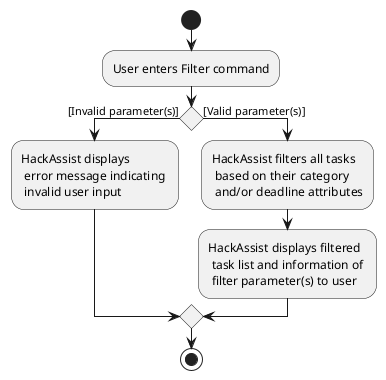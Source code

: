 @startuml
start
:User enters Filter command;

if () then ([Invalid parameter(s)])
    :HackAssist displays \n error message indicating \n invalid user input;

else ([Valid parameter(s)])
    :HackAssist filters all tasks \n based on their category \n and/or deadline attributes;
    :HackAssist displays filtered \n task list and information of \n filter parameter(s) to user;

endif
stop
@enduml
